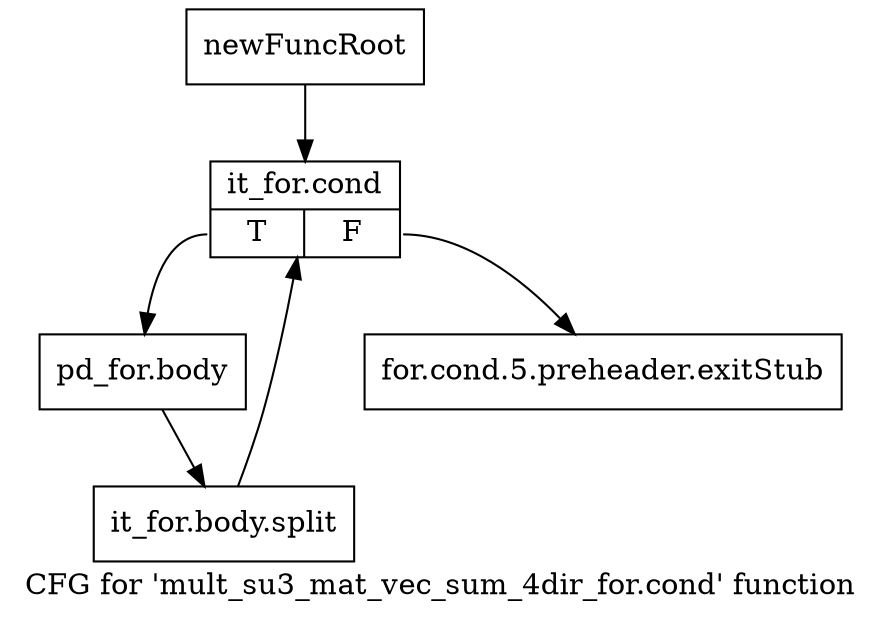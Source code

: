 digraph "CFG for 'mult_su3_mat_vec_sum_4dir_for.cond' function" {
	label="CFG for 'mult_su3_mat_vec_sum_4dir_for.cond' function";

	Node0x1ac3be0 [shape=record,label="{newFuncRoot}"];
	Node0x1ac3be0 -> Node0x1ac3c80;
	Node0x1ac3c30 [shape=record,label="{for.cond.5.preheader.exitStub}"];
	Node0x1ac3c80 [shape=record,label="{it_for.cond|{<s0>T|<s1>F}}"];
	Node0x1ac3c80:s0 -> Node0x1ac3cd0;
	Node0x1ac3c80:s1 -> Node0x1ac3c30;
	Node0x1ac3cd0 [shape=record,label="{pd_for.body}"];
	Node0x1ac3cd0 -> Node0x1c02bb0;
	Node0x1c02bb0 [shape=record,label="{it_for.body.split}"];
	Node0x1c02bb0 -> Node0x1ac3c80;
}

